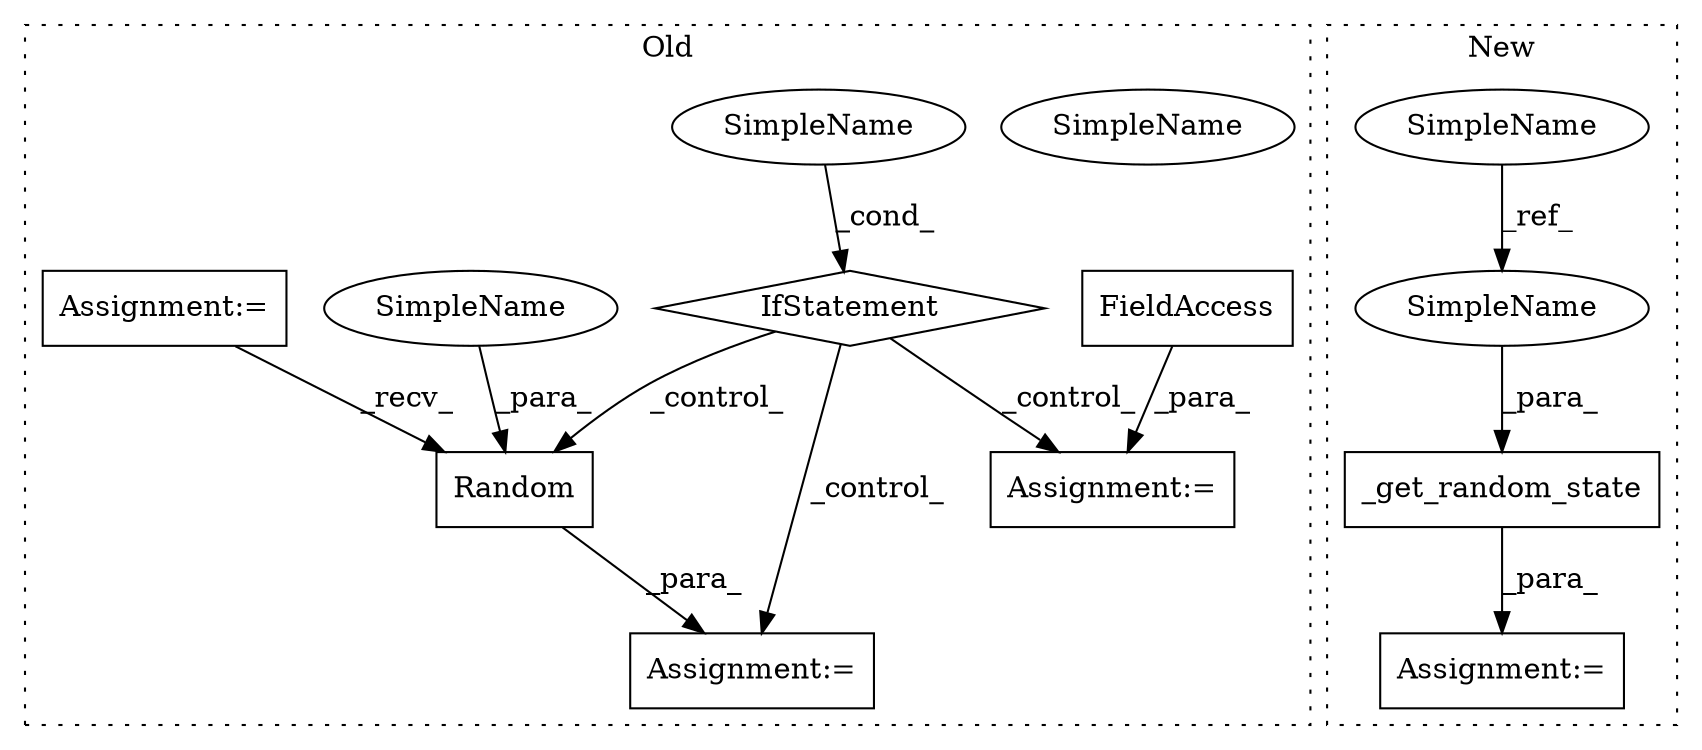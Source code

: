digraph G {
subgraph cluster0 {
1 [label="Random" a="32" s="6368,6379" l="7,1" shape="box"];
4 [label="SimpleName" a="42" s="6344" l="4" shape="ellipse"];
5 [label="IfStatement" a="25" s="6340,6348" l="4,2" shape="diamond"];
7 [label="Assignment:=" a="7" s="6360" l="1" shape="box"];
8 [label="Assignment:=" a="7" s="6404" l="1" shape="box"];
9 [label="FieldAccess" a="22" s="6405" l="18" shape="box"];
10 [label="Assignment:=" a="7" s="6093" l="6" shape="box"];
12 [label="SimpleName" a="42" s="6375" l="4" shape="ellipse"];
13 [label="SimpleName" a="42" s="6344" l="4" shape="ellipse"];
label = "Old";
style="dotted";
}
subgraph cluster1 {
2 [label="_get_random_state" a="32" s="7356,7378" l="18,1" shape="box"];
3 [label="SimpleName" a="42" s="6911" l="4" shape="ellipse"];
6 [label="Assignment:=" a="7" s="7350" l="1" shape="box"];
11 [label="SimpleName" a="42" s="7374" l="4" shape="ellipse"];
label = "New";
style="dotted";
}
1 -> 7 [label="_para_"];
2 -> 6 [label="_para_"];
3 -> 11 [label="_ref_"];
5 -> 1 [label="_control_"];
5 -> 7 [label="_control_"];
5 -> 8 [label="_control_"];
9 -> 8 [label="_para_"];
10 -> 1 [label="_recv_"];
11 -> 2 [label="_para_"];
12 -> 1 [label="_para_"];
13 -> 5 [label="_cond_"];
}